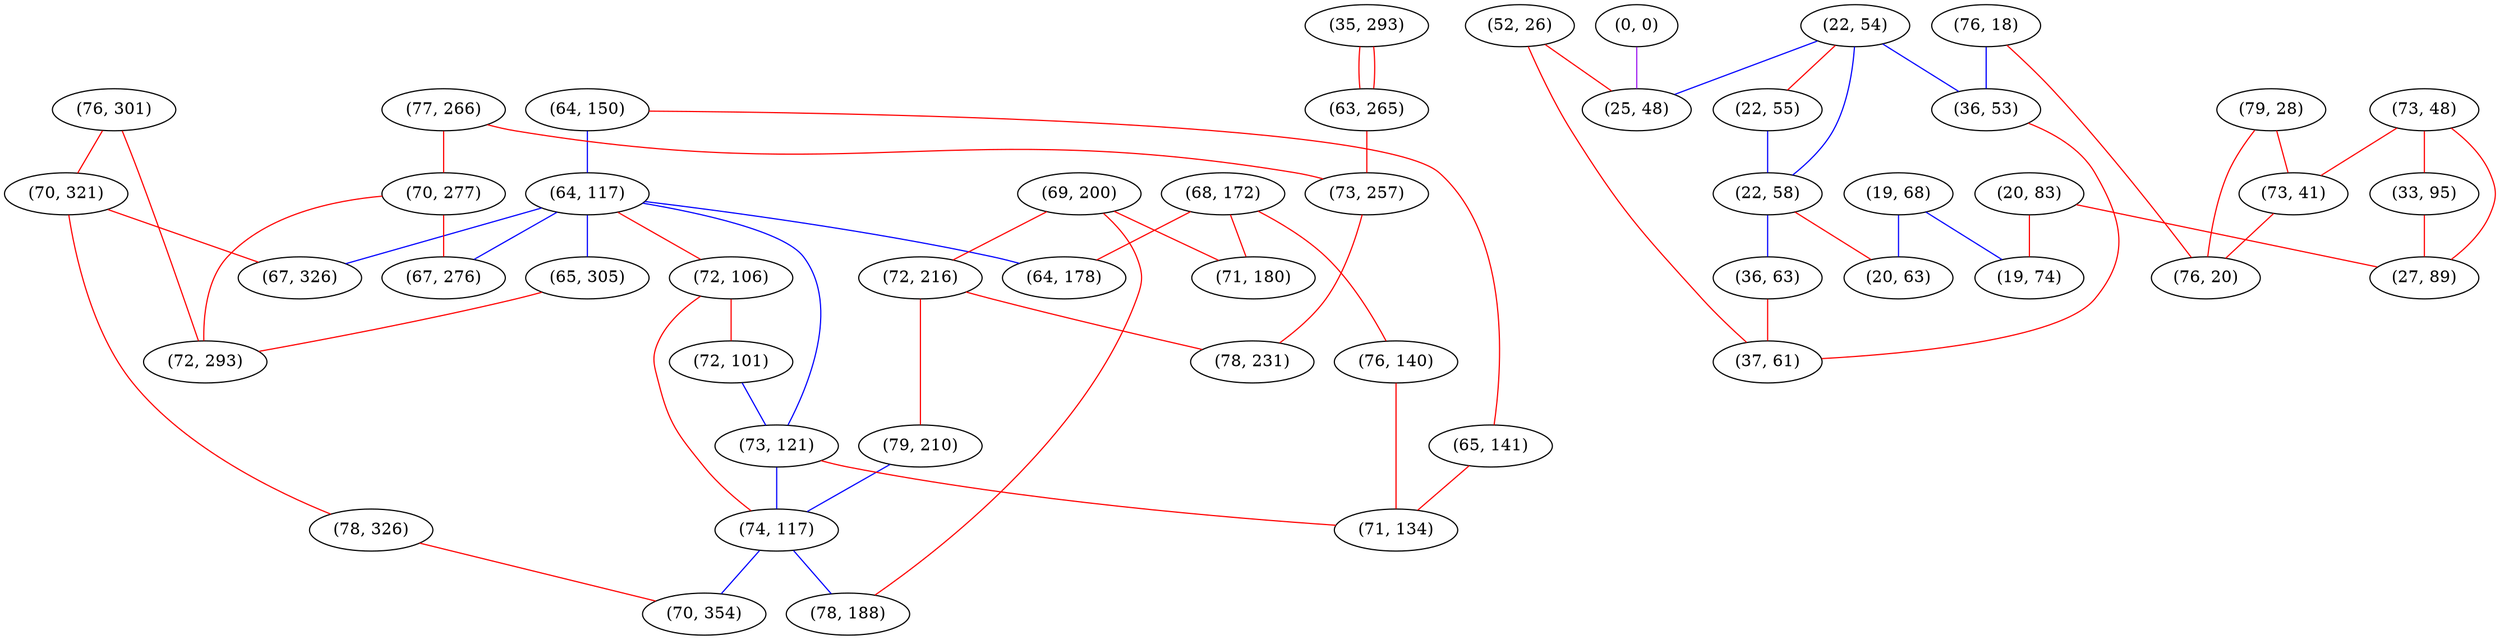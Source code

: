 graph "" {
"(64, 150)";
"(64, 117)";
"(22, 54)";
"(76, 301)";
"(65, 141)";
"(76, 18)";
"(20, 83)";
"(70, 321)";
"(77, 266)";
"(69, 200)";
"(35, 293)";
"(72, 216)";
"(22, 55)";
"(63, 265)";
"(22, 58)";
"(65, 305)";
"(72, 106)";
"(79, 28)";
"(73, 48)";
"(68, 172)";
"(79, 210)";
"(36, 53)";
"(72, 101)";
"(73, 121)";
"(33, 95)";
"(71, 180)";
"(52, 26)";
"(0, 0)";
"(73, 257)";
"(74, 117)";
"(19, 68)";
"(76, 140)";
"(78, 231)";
"(73, 41)";
"(70, 277)";
"(78, 326)";
"(36, 63)";
"(78, 188)";
"(25, 48)";
"(76, 20)";
"(20, 63)";
"(27, 89)";
"(67, 276)";
"(64, 178)";
"(37, 61)";
"(70, 354)";
"(67, 326)";
"(19, 74)";
"(72, 293)";
"(71, 134)";
"(64, 150)" -- "(65, 141)"  [color=red, key=0, weight=1];
"(64, 150)" -- "(64, 117)"  [color=blue, key=0, weight=3];
"(64, 117)" -- "(67, 276)"  [color=blue, key=0, weight=3];
"(64, 117)" -- "(72, 106)"  [color=red, key=0, weight=1];
"(64, 117)" -- "(65, 305)"  [color=blue, key=0, weight=3];
"(64, 117)" -- "(64, 178)"  [color=blue, key=0, weight=3];
"(64, 117)" -- "(67, 326)"  [color=blue, key=0, weight=3];
"(64, 117)" -- "(73, 121)"  [color=blue, key=0, weight=3];
"(22, 54)" -- "(36, 53)"  [color=blue, key=0, weight=3];
"(22, 54)" -- "(25, 48)"  [color=blue, key=0, weight=3];
"(22, 54)" -- "(22, 58)"  [color=blue, key=0, weight=3];
"(22, 54)" -- "(22, 55)"  [color=red, key=0, weight=1];
"(76, 301)" -- "(70, 321)"  [color=red, key=0, weight=1];
"(76, 301)" -- "(72, 293)"  [color=red, key=0, weight=1];
"(65, 141)" -- "(71, 134)"  [color=red, key=0, weight=1];
"(76, 18)" -- "(36, 53)"  [color=blue, key=0, weight=3];
"(76, 18)" -- "(76, 20)"  [color=red, key=0, weight=1];
"(20, 83)" -- "(19, 74)"  [color=red, key=0, weight=1];
"(20, 83)" -- "(27, 89)"  [color=red, key=0, weight=1];
"(70, 321)" -- "(67, 326)"  [color=red, key=0, weight=1];
"(70, 321)" -- "(78, 326)"  [color=red, key=0, weight=1];
"(77, 266)" -- "(73, 257)"  [color=red, key=0, weight=1];
"(77, 266)" -- "(70, 277)"  [color=red, key=0, weight=1];
"(69, 200)" -- "(71, 180)"  [color=red, key=0, weight=1];
"(69, 200)" -- "(78, 188)"  [color=red, key=0, weight=1];
"(69, 200)" -- "(72, 216)"  [color=red, key=0, weight=1];
"(35, 293)" -- "(63, 265)"  [color=red, key=0, weight=1];
"(35, 293)" -- "(63, 265)"  [color=red, key=1, weight=1];
"(72, 216)" -- "(78, 231)"  [color=red, key=0, weight=1];
"(72, 216)" -- "(79, 210)"  [color=red, key=0, weight=1];
"(22, 55)" -- "(22, 58)"  [color=blue, key=0, weight=3];
"(63, 265)" -- "(73, 257)"  [color=red, key=0, weight=1];
"(22, 58)" -- "(20, 63)"  [color=red, key=0, weight=1];
"(22, 58)" -- "(36, 63)"  [color=blue, key=0, weight=3];
"(65, 305)" -- "(72, 293)"  [color=red, key=0, weight=1];
"(72, 106)" -- "(72, 101)"  [color=red, key=0, weight=1];
"(72, 106)" -- "(74, 117)"  [color=red, key=0, weight=1];
"(79, 28)" -- "(76, 20)"  [color=red, key=0, weight=1];
"(79, 28)" -- "(73, 41)"  [color=red, key=0, weight=1];
"(73, 48)" -- "(27, 89)"  [color=red, key=0, weight=1];
"(73, 48)" -- "(73, 41)"  [color=red, key=0, weight=1];
"(73, 48)" -- "(33, 95)"  [color=red, key=0, weight=1];
"(68, 172)" -- "(71, 180)"  [color=red, key=0, weight=1];
"(68, 172)" -- "(76, 140)"  [color=red, key=0, weight=1];
"(68, 172)" -- "(64, 178)"  [color=red, key=0, weight=1];
"(79, 210)" -- "(74, 117)"  [color=blue, key=0, weight=3];
"(36, 53)" -- "(37, 61)"  [color=red, key=0, weight=1];
"(72, 101)" -- "(73, 121)"  [color=blue, key=0, weight=3];
"(73, 121)" -- "(71, 134)"  [color=red, key=0, weight=1];
"(73, 121)" -- "(74, 117)"  [color=blue, key=0, weight=3];
"(33, 95)" -- "(27, 89)"  [color=red, key=0, weight=1];
"(52, 26)" -- "(25, 48)"  [color=red, key=0, weight=1];
"(52, 26)" -- "(37, 61)"  [color=red, key=0, weight=1];
"(0, 0)" -- "(25, 48)"  [color=purple, key=0, weight=4];
"(73, 257)" -- "(78, 231)"  [color=red, key=0, weight=1];
"(74, 117)" -- "(78, 188)"  [color=blue, key=0, weight=3];
"(74, 117)" -- "(70, 354)"  [color=blue, key=0, weight=3];
"(19, 68)" -- "(20, 63)"  [color=blue, key=0, weight=3];
"(19, 68)" -- "(19, 74)"  [color=blue, key=0, weight=3];
"(76, 140)" -- "(71, 134)"  [color=red, key=0, weight=1];
"(73, 41)" -- "(76, 20)"  [color=red, key=0, weight=1];
"(70, 277)" -- "(67, 276)"  [color=red, key=0, weight=1];
"(70, 277)" -- "(72, 293)"  [color=red, key=0, weight=1];
"(78, 326)" -- "(70, 354)"  [color=red, key=0, weight=1];
"(36, 63)" -- "(37, 61)"  [color=red, key=0, weight=1];
}

